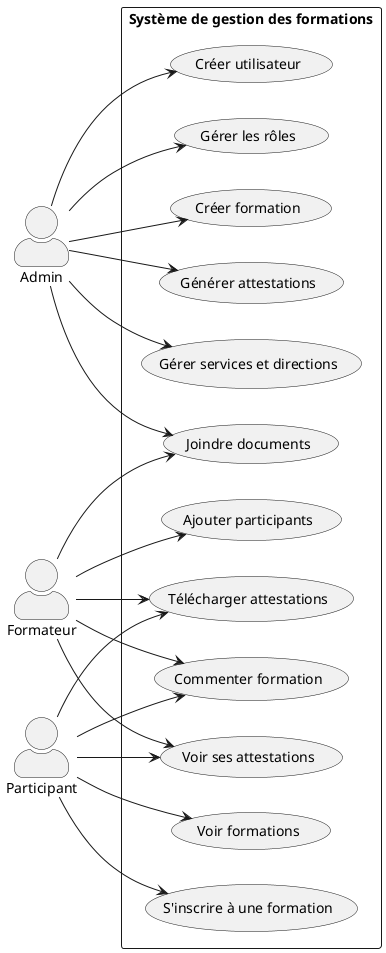 @startuml
left to right direction
skinparam packageStyle rectangle
skinparam actorStyle awesome

actor Admin
actor Formateur
actor Participant

rectangle "Système de gestion des formations" {

  (Créer utilisateur)
  (Gérer les rôles)
  (Créer formation)
  (Joindre documents)
  (Ajouter participants)
  (Générer attestations)
  (Voir formations)
  (S'inscrire à une formation)
  (Commenter formation)
  (Voir ses attestations)
  (Télécharger attestations)
  (Gérer services et directions)
}

' Accès Admin
Admin --> (Créer utilisateur)
Admin --> (Gérer les rôles)
Admin --> (Créer formation)
Admin --> (Joindre documents)
Admin --> (Générer attestations)
Admin --> (Gérer services et directions)

' Accès Formateur
Formateur --> (Joindre documents)
Formateur --> (Ajouter participants)
Formateur --> (Commenter formation)
Formateur --> (Voir ses attestations)
Formateur --> (Télécharger attestations)

' Accès Participant
Participant --> (Voir formations)
Participant --> (Commenter formation)
Participant --> (S'inscrire à une formation)
Participant --> (Voir ses attestations)
Participant --> (Télécharger attestations)

@enduml
